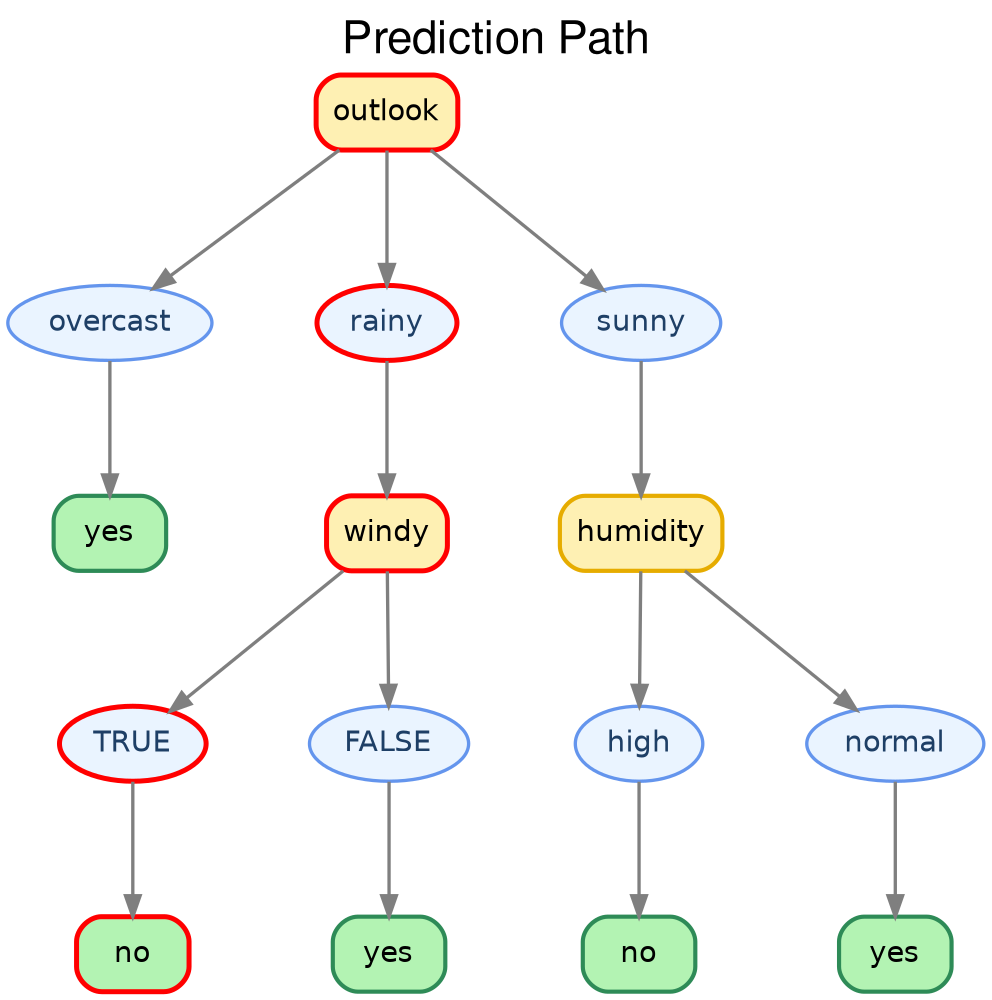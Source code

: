 digraph PredictionPath {
  fontname="Helvetica,Arial,sans-serif";
  labelfontname="Georgia";
  node [fontname="Helvetica", style=filled, fontcolor=black];
  edge [fontname="Helvetica", color=gray50, fontcolor=gray30, penwidth=1.6];
  rankdir=TB;
  bgcolor="white";
  label="Prediction Path";
  labelloc=top;
  labeljust=center;
  fontsize=22;
  nodesep=0.7;
  ranksep=0.9;
  node0 [label="outlook", shape=box, style="rounded,filled", fillcolor="#fef0b3", color=red, penwidth=2.4];
  cond0 [label="overcast", shape=ellipse, style=filled, fillcolor="#eaf4ff", color="#6495ed", fontcolor="#1e3f66", penwidth=1.6];
  node0 -> cond0;
  cond0 -> node1;
  node1 [label="yes", shape=box, style="rounded,filled", fillcolor="#b3f3b3", color="#2e8b57", penwidth=2];
  cond2 [label="rainy", shape=ellipse, style=filled, fillcolor="#eaf4ff", color=red, fontcolor="#1e3f66", penwidth=2.4];
  node0 -> cond2;
  cond2 -> node3;
  node3 [label="windy", shape=box, style="rounded,filled", fillcolor="#fef0b3", color=red, penwidth=2.4];
  cond4 [label="TRUE", shape=ellipse, style=filled, fillcolor="#eaf4ff", color=red, fontcolor="#1e3f66", penwidth=2.4];
  node3 -> cond4;
  cond4 -> node5;
  node5 [label="no", shape=box, style="rounded,filled", fillcolor="#b3f3b3", color=red, penwidth=2.4];
  cond6 [label="FALSE", shape=ellipse, style=filled, fillcolor="#eaf4ff", color="#6495ed", fontcolor="#1e3f66", penwidth=1.6];
  node3 -> cond6;
  cond6 -> node7;
  node7 [label="yes", shape=box, style="rounded,filled", fillcolor="#b3f3b3", color="#2e8b57", penwidth=2];
  cond8 [label="sunny", shape=ellipse, style=filled, fillcolor="#eaf4ff", color="#6495ed", fontcolor="#1e3f66", penwidth=1.6];
  node0 -> cond8;
  cond8 -> node9;
  node9 [label="humidity", shape=box, style="rounded,filled", fillcolor="#fef0b3", color="#e6ac00", penwidth=2];
  cond10 [label="high", shape=ellipse, style=filled, fillcolor="#eaf4ff", color="#6495ed", fontcolor="#1e3f66", penwidth=1.6];
  node9 -> cond10;
  cond10 -> node11;
  node11 [label="no", shape=box, style="rounded,filled", fillcolor="#b3f3b3", color="#2e8b57", penwidth=2];
  cond12 [label="normal", shape=ellipse, style=filled, fillcolor="#eaf4ff", color="#6495ed", fontcolor="#1e3f66", penwidth=1.6];
  node9 -> cond12;
  cond12 -> node13;
  node13 [label="yes", shape=box, style="rounded,filled", fillcolor="#b3f3b3", color="#2e8b57", penwidth=2];
}

